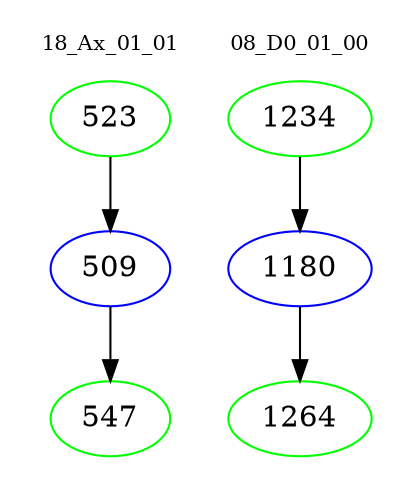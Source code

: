 digraph{
subgraph cluster_0 {
color = white
label = "18_Ax_01_01";
fontsize=10;
T0_523 [label="523", color="green"]
T0_523 -> T0_509 [color="black"]
T0_509 [label="509", color="blue"]
T0_509 -> T0_547 [color="black"]
T0_547 [label="547", color="green"]
}
subgraph cluster_1 {
color = white
label = "08_D0_01_00";
fontsize=10;
T1_1234 [label="1234", color="green"]
T1_1234 -> T1_1180 [color="black"]
T1_1180 [label="1180", color="blue"]
T1_1180 -> T1_1264 [color="black"]
T1_1264 [label="1264", color="green"]
}
}
